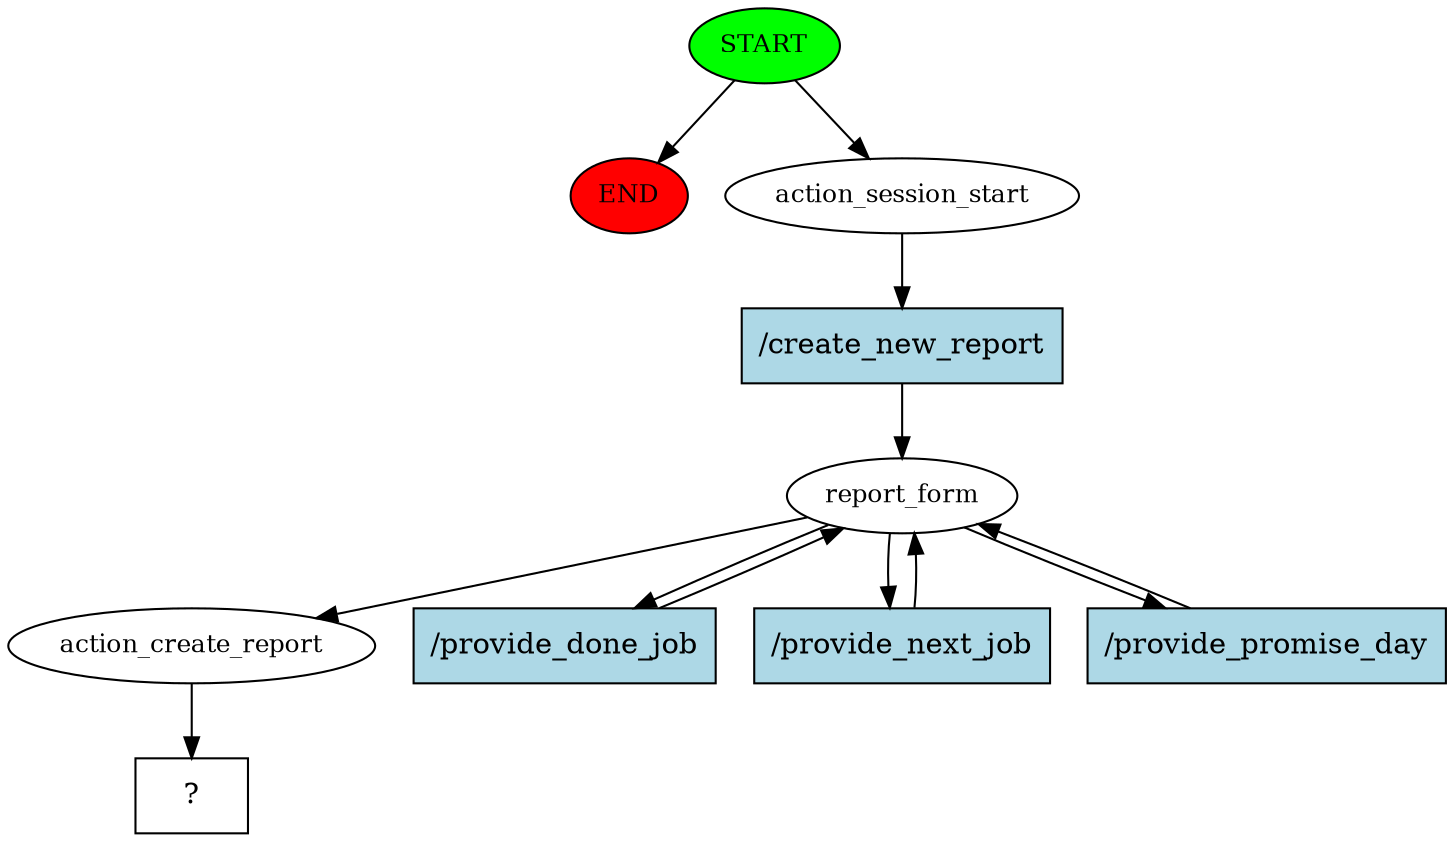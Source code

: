 digraph  {
0 [class="start active", fillcolor=green, fontsize=12, label=START, style=filled];
"-1" [class=end, fillcolor=red, fontsize=12, label=END, style=filled];
1 [class=active, fontsize=12, label=action_session_start];
2 [class=active, fontsize=12, label=report_form];
6 [class=active, fontsize=12, label=action_create_report];
7 [class="intent dashed active", label="  ?  ", shape=rect];
8 [class="intent active", fillcolor=lightblue, label="/create_new_report", shape=rect, style=filled];
9 [class="intent active", fillcolor=lightblue, label="/provide_done_job", shape=rect, style=filled];
10 [class="intent active", fillcolor=lightblue, label="/provide_next_job", shape=rect, style=filled];
11 [class="intent active", fillcolor=lightblue, label="/provide_promise_day", shape=rect, style=filled];
0 -> "-1"  [class="", key=NONE, label=""];
0 -> 1  [class=active, key=NONE, label=""];
1 -> 8  [class=active, key=0];
2 -> 6  [class=active, key=NONE, label=""];
2 -> 9  [class=active, key=0];
2 -> 10  [class=active, key=0];
2 -> 11  [class=active, key=0];
6 -> 7  [class=active, key=NONE, label=""];
8 -> 2  [class=active, key=0];
9 -> 2  [class=active, key=0];
10 -> 2  [class=active, key=0];
11 -> 2  [class=active, key=0];
}
